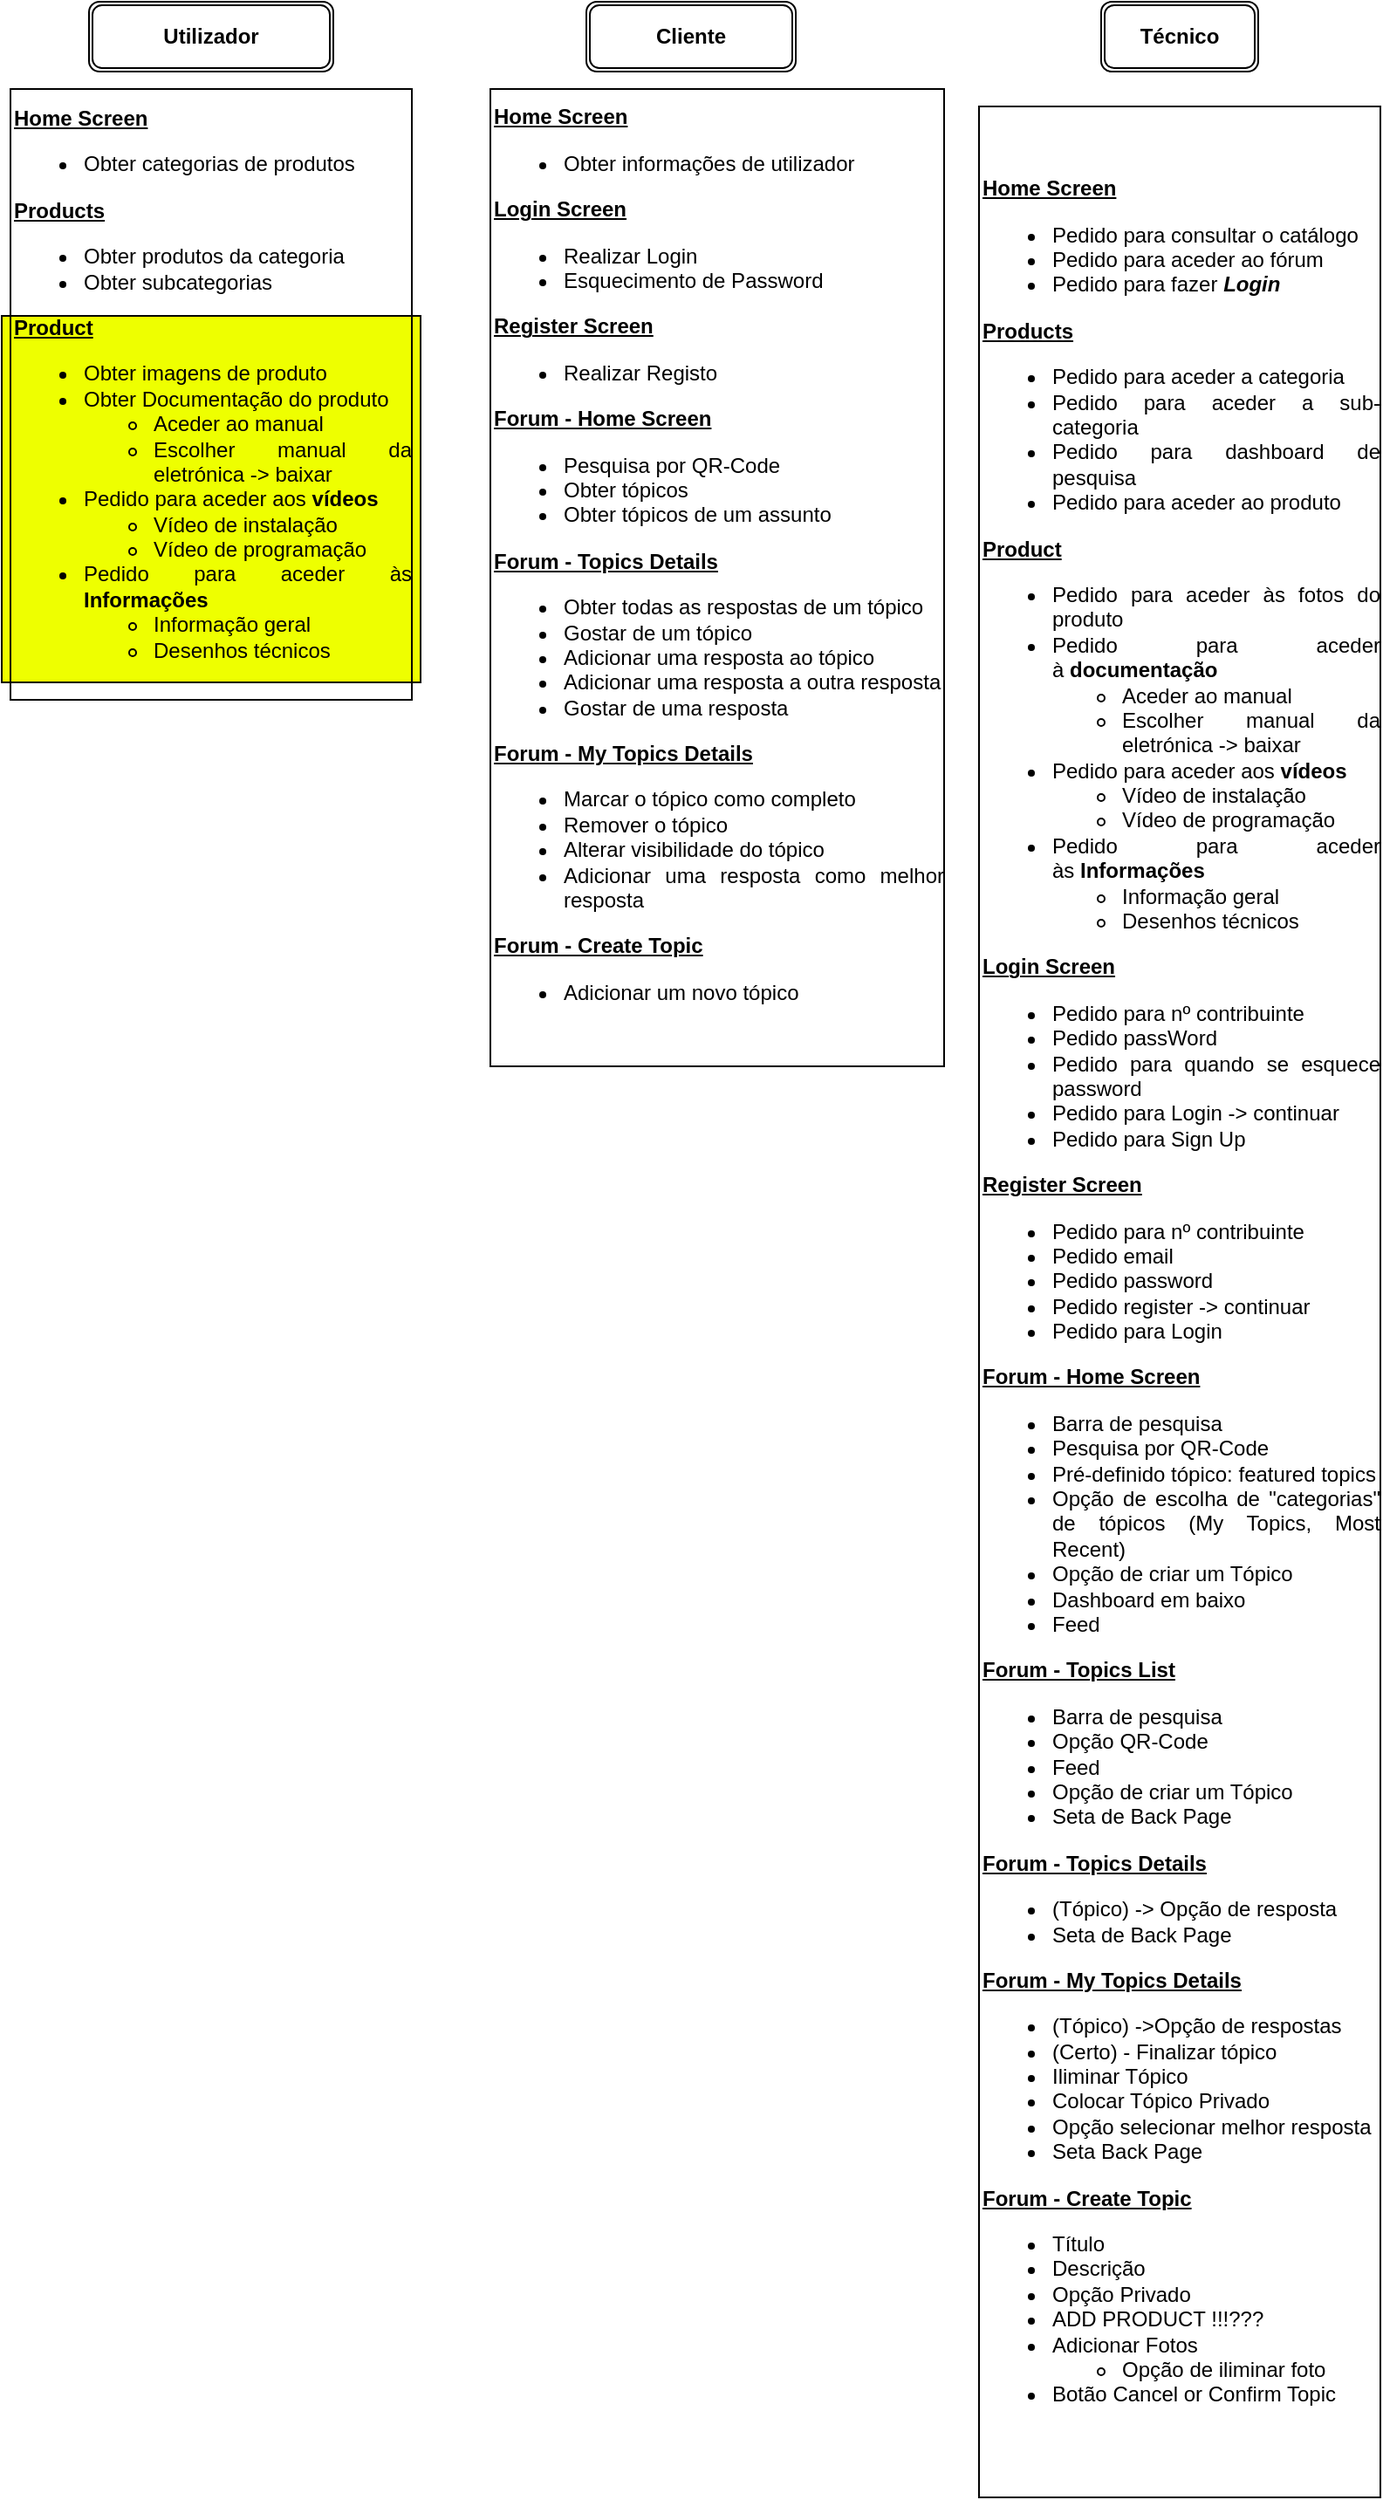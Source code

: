 <mxfile version="20.8.20" type="github">
  <diagram name="Página-1" id="kiCXkl-eVupk_ZroLNsJ">
    <mxGraphModel dx="683" dy="369" grid="1" gridSize="10" guides="1" tooltips="1" connect="1" arrows="1" fold="1" page="1" pageScale="1" pageWidth="827" pageHeight="1169" math="0" shadow="0">
      <root>
        <mxCell id="0" />
        <mxCell id="1" parent="0" />
        <mxCell id="rQLQHIbvt_KvwNL9c9PV-1" value="" style="rounded=0;whiteSpace=wrap;html=1;fillColor=#eeff00;" vertex="1" parent="1">
          <mxGeometry x="50" y="220" width="240" height="210" as="geometry" />
        </mxCell>
        <mxCell id="KZ9W_DSHIqvTxx3p64X--19" value="&lt;b&gt;Utilizador&lt;/b&gt;" style="shape=ext;double=1;rounded=1;whiteSpace=wrap;html=1;" parent="1" vertex="1">
          <mxGeometry x="100" y="40" width="140" height="40" as="geometry" />
        </mxCell>
        <mxCell id="KZ9W_DSHIqvTxx3p64X--20" value="&lt;b&gt;Cliente&lt;/b&gt;" style="shape=ext;double=1;rounded=1;whiteSpace=wrap;html=1;" parent="1" vertex="1">
          <mxGeometry x="385" y="40" width="120" height="40" as="geometry" />
        </mxCell>
        <mxCell id="KZ9W_DSHIqvTxx3p64X--22" value="&lt;b&gt;Técnico&lt;/b&gt;" style="shape=ext;double=1;rounded=1;whiteSpace=wrap;html=1;" parent="1" vertex="1">
          <mxGeometry x="680" y="40" width="90" height="40" as="geometry" />
        </mxCell>
        <mxCell id="KZ9W_DSHIqvTxx3p64X--23" value="&lt;div style=&quot;text-align: justify;&quot;&gt;&lt;div&gt;&lt;b&gt;&lt;u&gt;Home Screen&lt;/u&gt;&lt;/b&gt;&lt;/div&gt;&lt;ul&gt;&lt;li&gt;Obter categorias de produtos&lt;/li&gt;&lt;/ul&gt;&lt;b&gt;&lt;u&gt;Products&lt;/u&gt;&lt;/b&gt;&lt;br&gt;&lt;ul&gt;&lt;li&gt;Obter produtos da categoria&lt;/li&gt;&lt;li&gt;Obter subcategorias&lt;/li&gt;&lt;/ul&gt;&lt;b&gt;&lt;u&gt;Product&lt;/u&gt;&lt;/b&gt;&lt;br&gt;&lt;ul&gt;&lt;li&gt;Obter imagens de produto&lt;/li&gt;&lt;li&gt;Obter Documentação do produto&lt;/li&gt;&lt;ul&gt;&lt;li&gt;Aceder ao manual&lt;/li&gt;&lt;li&gt;Escolher manual da eletrónica -&amp;gt; baixar&lt;/li&gt;&lt;/ul&gt;&lt;li&gt;Pedido para aceder aos &lt;b&gt;vídeos&lt;/b&gt;&lt;/li&gt;&lt;ul&gt;&lt;li&gt;Vídeo de instalação&lt;/li&gt;&lt;li&gt;Vídeo de programação&lt;/li&gt;&lt;/ul&gt;&lt;li&gt;Pedido para aceder às &lt;b&gt;Informações&lt;/b&gt;&lt;/li&gt;&lt;ul&gt;&lt;li&gt;Informação geral&lt;/li&gt;&lt;li&gt;Desenhos técnicos&lt;/li&gt;&lt;/ul&gt;&lt;/ul&gt;&lt;/div&gt;" style="text;html=1;strokeColor=default;fillColor=none;align=left;verticalAlign=middle;whiteSpace=wrap;rounded=0;" parent="1" vertex="1">
          <mxGeometry x="55" y="90" width="230" height="350" as="geometry" />
        </mxCell>
        <mxCell id="KZ9W_DSHIqvTxx3p64X--24" value="&lt;div style=&quot;text-align: justify;&quot;&gt;&lt;div&gt;&lt;b style=&quot;border-color: var(--border-color);&quot;&gt;&lt;u style=&quot;border-color: var(--border-color);&quot;&gt;Home Screen&lt;/u&gt;&lt;/b&gt;&lt;br&gt;&lt;/div&gt;&lt;ul&gt;&lt;li style=&quot;border-color: var(--border-color);&quot;&gt;Obter informações de utilizador&lt;/li&gt;&lt;/ul&gt;&lt;b&gt;&lt;u&gt;Login Screen&lt;/u&gt;&lt;/b&gt;&lt;/div&gt;&lt;div style=&quot;text-align: justify;&quot;&gt;&lt;ul&gt;&lt;li&gt;Realizar Login&lt;/li&gt;&lt;li&gt;Esquecimento de Password&lt;/li&gt;&lt;/ul&gt;&lt;b&gt;&lt;u&gt;Register Screen&lt;/u&gt;&lt;/b&gt;&lt;/div&gt;&lt;div style=&quot;text-align: justify;&quot;&gt;&lt;ul&gt;&lt;li&gt;Realizar Registo&lt;/li&gt;&lt;/ul&gt;&lt;div&gt;&lt;u&gt;&lt;b&gt;Forum - Home Screen&lt;/b&gt;&lt;/u&gt;&lt;/div&gt;&lt;div&gt;&lt;ul&gt;&lt;li&gt;Pesquisa por QR-Code&lt;/li&gt;&lt;li&gt;Obter tópicos&lt;/li&gt;&lt;li&gt;Obter tópicos de um assunto&lt;/li&gt;&lt;/ul&gt;&lt;/div&gt;&lt;div&gt;&lt;div&gt;&lt;u&gt;&lt;b&gt;Forum - Topics Details&lt;/b&gt;&lt;/u&gt;&lt;/div&gt;&lt;/div&gt;&lt;div&gt;&lt;ul&gt;&lt;li&gt;Obter todas as respostas de um tópico&lt;/li&gt;&lt;li&gt;Gostar de um tópico&lt;/li&gt;&lt;li&gt;Adicionar uma resposta ao tópico&lt;/li&gt;&lt;li&gt;Adicionar uma resposta a outra resposta&lt;/li&gt;&lt;li&gt;Gostar de uma resposta&lt;/li&gt;&lt;/ul&gt;&lt;div&gt;&lt;u&gt;&lt;b&gt;Forum - My Topics Details&lt;/b&gt;&lt;/u&gt;&lt;/div&gt;&lt;/div&gt;&lt;div&gt;&lt;ul&gt;&lt;li style=&quot;border-color: var(--border-color);&quot;&gt;Marcar o tópico como completo&lt;/li&gt;&lt;li style=&quot;border-color: var(--border-color);&quot;&gt;Remover o tópico&lt;/li&gt;&lt;li style=&quot;border-color: var(--border-color);&quot;&gt;Alterar visibilidade do tópico&lt;/li&gt;&lt;li style=&quot;border-color: var(--border-color);&quot;&gt;Adicionar uma resposta como melhor resposta&lt;/li&gt;&lt;/ul&gt;&lt;div&gt;&lt;b&gt;&lt;u&gt;Forum - Create Topic&lt;/u&gt;&lt;/b&gt;&lt;/div&gt;&lt;div&gt;&lt;ul&gt;&lt;li&gt;Adicionar um novo tópico&lt;/li&gt;&lt;/ul&gt;&lt;/div&gt;&lt;div&gt;&lt;br&gt;&lt;/div&gt;&lt;/div&gt;&lt;/div&gt;" style="text;html=1;strokeColor=default;fillColor=none;align=left;verticalAlign=middle;whiteSpace=wrap;rounded=0;" parent="1" vertex="1">
          <mxGeometry x="330" y="90" width="260" height="560" as="geometry" />
        </mxCell>
        <mxCell id="KZ9W_DSHIqvTxx3p64X--25" value="&lt;div style=&quot;text-align: justify;&quot;&gt;&lt;div&gt;&lt;b style=&quot;border-color: var(--border-color);&quot;&gt;&lt;u style=&quot;border-color: var(--border-color);&quot;&gt;Home Screen&lt;/u&gt;&lt;/b&gt;&lt;br&gt;&lt;/div&gt;&lt;ul&gt;&lt;li&gt;Pedido para consultar o catálogo&lt;/li&gt;&lt;li&gt;Pedido para aceder ao fórum&lt;/li&gt;&lt;li&gt;Pedido para fazer &lt;i&gt;&lt;b&gt;Login&lt;/b&gt;&lt;/i&gt;&lt;/li&gt;&lt;/ul&gt;&lt;b&gt;&lt;u&gt;Products&lt;/u&gt;&lt;br&gt;&lt;/b&gt;&lt;ul&gt;&lt;li style=&quot;border-color: var(--border-color);&quot;&gt;Pedido para aceder a categoria&lt;/li&gt;&lt;li style=&quot;border-color: var(--border-color);&quot;&gt;Pedido para aceder a sub-categoria&lt;/li&gt;&lt;li style=&quot;border-color: var(--border-color);&quot;&gt;Pedido para dashboard de pesquisa&lt;/li&gt;&lt;li style=&quot;border-color: var(--border-color);&quot;&gt;Pedido para aceder ao produto&lt;/li&gt;&lt;/ul&gt;&lt;b&gt;&lt;u&gt;Product&lt;/u&gt;&lt;/b&gt;&lt;br&gt;&lt;ul&gt;&lt;li style=&quot;border-color: var(--border-color);&quot;&gt;Pedido para aceder às fotos do produto&lt;/li&gt;&lt;li style=&quot;border-color: var(--border-color);&quot;&gt;Pedido para aceder à&amp;nbsp;&lt;b style=&quot;border-color: var(--border-color);&quot;&gt;documentação&lt;/b&gt;&lt;/li&gt;&lt;ul style=&quot;border-color: var(--border-color);&quot;&gt;&lt;li style=&quot;border-color: var(--border-color);&quot;&gt;Aceder ao manual&lt;/li&gt;&lt;li style=&quot;border-color: var(--border-color);&quot;&gt;Escolher manual da eletrónica -&amp;gt; baixar&lt;/li&gt;&lt;/ul&gt;&lt;li style=&quot;border-color: var(--border-color);&quot;&gt;Pedido para aceder aos&amp;nbsp;&lt;b style=&quot;border-color: var(--border-color);&quot;&gt;vídeos&lt;/b&gt;&lt;/li&gt;&lt;ul style=&quot;border-color: var(--border-color);&quot;&gt;&lt;li style=&quot;border-color: var(--border-color);&quot;&gt;Vídeo de instalação&lt;/li&gt;&lt;li style=&quot;border-color: var(--border-color);&quot;&gt;Vídeo de programação&lt;/li&gt;&lt;/ul&gt;&lt;li style=&quot;border-color: var(--border-color);&quot;&gt;Pedido para aceder às&amp;nbsp;&lt;b style=&quot;border-color: var(--border-color);&quot;&gt;Informações&lt;/b&gt;&lt;/li&gt;&lt;ul style=&quot;border-color: var(--border-color);&quot;&gt;&lt;li style=&quot;border-color: var(--border-color);&quot;&gt;Informação geral&lt;/li&gt;&lt;li style=&quot;border-color: var(--border-color);&quot;&gt;Desenhos técnicos&lt;/li&gt;&lt;/ul&gt;&lt;/ul&gt;&lt;div&gt;&lt;div style=&quot;border-color: var(--border-color);&quot;&gt;&lt;b style=&quot;border-color: var(--border-color);&quot;&gt;&lt;u style=&quot;border-color: var(--border-color);&quot;&gt;Login Screen&lt;/u&gt;&lt;/b&gt;&lt;/div&gt;&lt;div style=&quot;border-color: var(--border-color);&quot;&gt;&lt;ul style=&quot;border-color: var(--border-color);&quot;&gt;&lt;li style=&quot;border-color: var(--border-color);&quot;&gt;Pedido para nº contribuinte&lt;/li&gt;&lt;li style=&quot;border-color: var(--border-color);&quot;&gt;Pedido passWord&lt;/li&gt;&lt;li style=&quot;border-color: var(--border-color);&quot;&gt;Pedido para quando se esquece password&lt;/li&gt;&lt;li style=&quot;border-color: var(--border-color);&quot;&gt;Pedido para Login -&amp;gt; continuar&lt;/li&gt;&lt;li style=&quot;border-color: var(--border-color);&quot;&gt;Pedido para Sign Up&lt;/li&gt;&lt;/ul&gt;&lt;b style=&quot;border-color: var(--border-color);&quot;&gt;&lt;u style=&quot;border-color: var(--border-color);&quot;&gt;Register Screen&lt;/u&gt;&lt;/b&gt;&lt;/div&gt;&lt;div style=&quot;border-color: var(--border-color);&quot;&gt;&lt;ul style=&quot;border-color: var(--border-color);&quot;&gt;&lt;li style=&quot;border-color: var(--border-color);&quot;&gt;Pedido para nº contribuinte&lt;/li&gt;&lt;li style=&quot;border-color: var(--border-color);&quot;&gt;Pedido email&lt;/li&gt;&lt;li style=&quot;border-color: var(--border-color);&quot;&gt;Pedido password&lt;/li&gt;&lt;li style=&quot;border-color: var(--border-color);&quot;&gt;Pedido register -&amp;gt; continuar&lt;/li&gt;&lt;li style=&quot;border-color: var(--border-color);&quot;&gt;Pedido para Login&lt;/li&gt;&lt;/ul&gt;&lt;div style=&quot;border-color: var(--border-color);&quot;&gt;&lt;u style=&quot;border-color: var(--border-color);&quot;&gt;&lt;b style=&quot;border-color: var(--border-color);&quot;&gt;Forum - Home Screen&lt;/b&gt;&lt;/u&gt;&lt;/div&gt;&lt;div style=&quot;border-color: var(--border-color);&quot;&gt;&lt;ul style=&quot;border-color: var(--border-color);&quot;&gt;&lt;li style=&quot;border-color: var(--border-color);&quot;&gt;Barra de pesquisa&lt;/li&gt;&lt;li style=&quot;border-color: var(--border-color);&quot;&gt;Pesquisa por QR-Code&lt;/li&gt;&lt;li style=&quot;border-color: var(--border-color);&quot;&gt;Pré-definido tópico: featured topics&lt;/li&gt;&lt;li style=&quot;border-color: var(--border-color);&quot;&gt;Opção de escolha de &quot;categorias&quot; de tópicos (My Topics, Most Recent)&lt;/li&gt;&lt;li style=&quot;border-color: var(--border-color);&quot;&gt;Opção de criar um Tópico&lt;/li&gt;&lt;li style=&quot;border-color: var(--border-color);&quot;&gt;Dashboard em baixo&lt;/li&gt;&lt;li style=&quot;border-color: var(--border-color);&quot;&gt;Feed&lt;/li&gt;&lt;/ul&gt;&lt;div style=&quot;border-color: var(--border-color);&quot;&gt;&lt;b style=&quot;border-color: var(--border-color);&quot;&gt;&lt;u style=&quot;border-color: var(--border-color);&quot;&gt;Forum - Topics List&lt;/u&gt;&lt;/b&gt;&lt;/div&gt;&lt;/div&gt;&lt;div style=&quot;border-color: var(--border-color);&quot;&gt;&lt;ul style=&quot;border-color: var(--border-color);&quot;&gt;&lt;li style=&quot;border-color: var(--border-color);&quot;&gt;Barra de pesquisa&lt;/li&gt;&lt;li style=&quot;border-color: var(--border-color);&quot;&gt;Opção QR-Code&lt;/li&gt;&lt;li style=&quot;border-color: var(--border-color);&quot;&gt;Feed&lt;/li&gt;&lt;li style=&quot;border-color: var(--border-color);&quot;&gt;Opção de criar um Tópico&lt;/li&gt;&lt;li style=&quot;border-color: var(--border-color);&quot;&gt;Seta de Back Page&lt;/li&gt;&lt;/ul&gt;&lt;div style=&quot;border-color: var(--border-color);&quot;&gt;&lt;u style=&quot;border-color: var(--border-color);&quot;&gt;&lt;b style=&quot;border-color: var(--border-color);&quot;&gt;Forum - Topics Details&lt;/b&gt;&lt;/u&gt;&lt;/div&gt;&lt;/div&gt;&lt;div style=&quot;border-color: var(--border-color);&quot;&gt;&lt;ul style=&quot;border-color: var(--border-color);&quot;&gt;&lt;li style=&quot;border-color: var(--border-color);&quot;&gt;(Tópico) -&amp;gt; Opção de resposta&lt;/li&gt;&lt;li style=&quot;border-color: var(--border-color);&quot;&gt;Seta de Back Page&lt;/li&gt;&lt;/ul&gt;&lt;div style=&quot;border-color: var(--border-color);&quot;&gt;&lt;u style=&quot;border-color: var(--border-color);&quot;&gt;&lt;b style=&quot;border-color: var(--border-color);&quot;&gt;Forum - My Topics Details&lt;/b&gt;&lt;/u&gt;&lt;/div&gt;&lt;/div&gt;&lt;div style=&quot;border-color: var(--border-color);&quot;&gt;&lt;ul style=&quot;border-color: var(--border-color);&quot;&gt;&lt;li style=&quot;border-color: var(--border-color);&quot;&gt;(Tópico) -&amp;gt;Opção de respostas&lt;/li&gt;&lt;li style=&quot;border-color: var(--border-color);&quot;&gt;(Certo) - Finalizar tópico&lt;/li&gt;&lt;li style=&quot;border-color: var(--border-color);&quot;&gt;Iliminar Tópico&lt;/li&gt;&lt;li style=&quot;border-color: var(--border-color);&quot;&gt;Colocar Tópico Privado&lt;/li&gt;&lt;li style=&quot;border-color: var(--border-color);&quot;&gt;Opção selecionar melhor resposta&lt;/li&gt;&lt;li style=&quot;border-color: var(--border-color);&quot;&gt;Seta Back Page&lt;/li&gt;&lt;/ul&gt;&lt;div style=&quot;border-color: var(--border-color);&quot;&gt;&lt;b style=&quot;border-color: var(--border-color);&quot;&gt;&lt;u style=&quot;border-color: var(--border-color);&quot;&gt;Forum - Create Topic&lt;/u&gt;&lt;/b&gt;&lt;/div&gt;&lt;div style=&quot;border-color: var(--border-color);&quot;&gt;&lt;ul style=&quot;border-color: var(--border-color);&quot;&gt;&lt;li style=&quot;border-color: var(--border-color);&quot;&gt;Título&lt;/li&gt;&lt;li style=&quot;border-color: var(--border-color);&quot;&gt;Descrição&lt;/li&gt;&lt;li style=&quot;border-color: var(--border-color);&quot;&gt;Opção Privado&lt;/li&gt;&lt;li style=&quot;border-color: var(--border-color);&quot;&gt;ADD PRODUCT !!!???&lt;/li&gt;&lt;li style=&quot;border-color: var(--border-color);&quot;&gt;Adicionar Fotos&lt;/li&gt;&lt;ul style=&quot;border-color: var(--border-color);&quot;&gt;&lt;li style=&quot;border-color: var(--border-color);&quot;&gt;Opção de iliminar foto&lt;/li&gt;&lt;/ul&gt;&lt;li style=&quot;border-color: var(--border-color);&quot;&gt;Botão Cancel or Confirm Topic&lt;/li&gt;&lt;/ul&gt;&lt;/div&gt;&lt;/div&gt;&lt;/div&gt;&lt;/div&gt;&lt;/div&gt;" style="text;html=1;strokeColor=default;fillColor=none;align=left;verticalAlign=middle;whiteSpace=wrap;rounded=0;" parent="1" vertex="1">
          <mxGeometry x="610" y="100" width="230" height="1370" as="geometry" />
        </mxCell>
      </root>
    </mxGraphModel>
  </diagram>
</mxfile>
